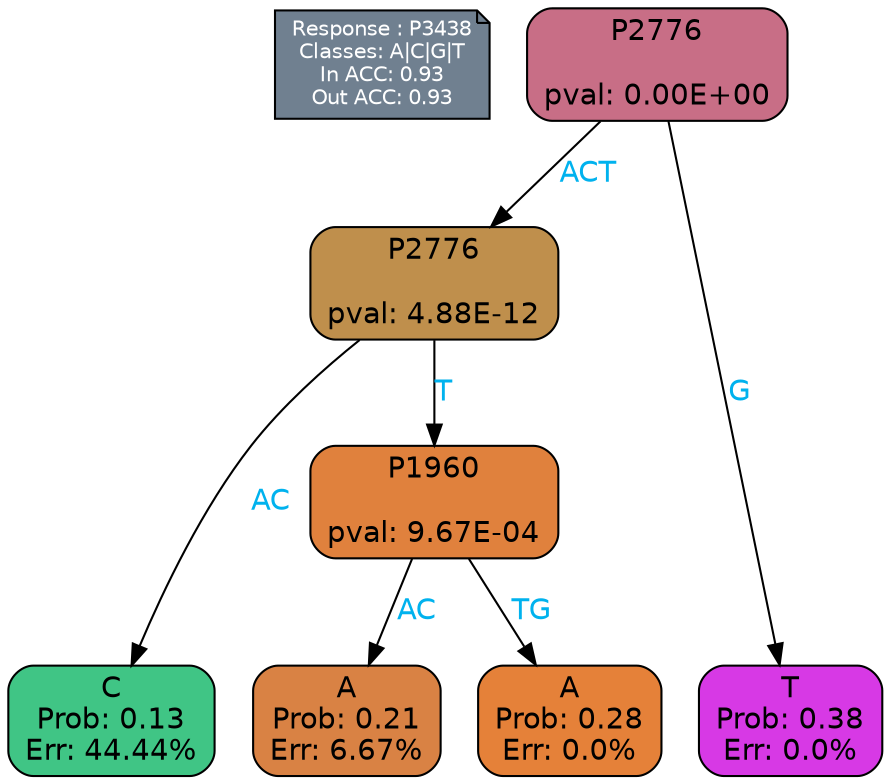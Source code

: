 digraph Tree {
node [shape=box, style="filled, rounded", color="black", fontname=helvetica] ;
graph [ranksep=equally, splines=polylines, bgcolor=transparent, dpi=600] ;
edge [fontname=helvetica] ;
LEGEND [label="Response : P3438
Classes: A|C|G|T
In ACC: 0.93
Out ACC: 0.93
",shape=note,align=left,style=filled,fillcolor="slategray",fontcolor="white",fontsize=10];1 [label="P2776

pval: 0.00E+00", fillcolor="#c86e86"] ;
2 [label="P2776

pval: 4.88E-12", fillcolor="#bf8f4c"] ;
3 [label="C
Prob: 0.13
Err: 44.44%", fillcolor="#40c585"] ;
4 [label="P1960

pval: 9.67E-04", fillcolor="#e0813d"] ;
5 [label="A
Prob: 0.21
Err: 6.67%", fillcolor="#d98244"] ;
6 [label="A
Prob: 0.28
Err: 0.0%", fillcolor="#e58139"] ;
7 [label="T
Prob: 0.38
Err: 0.0%", fillcolor="#d739e5"] ;
1 -> 2 [label="ACT",fontcolor=deepskyblue2] ;
1 -> 7 [label="G",fontcolor=deepskyblue2] ;
2 -> 3 [label="AC",fontcolor=deepskyblue2] ;
2 -> 4 [label="T",fontcolor=deepskyblue2] ;
4 -> 5 [label="AC",fontcolor=deepskyblue2] ;
4 -> 6 [label="TG",fontcolor=deepskyblue2] ;
{rank = same; 3;5;6;7;}{rank = same; LEGEND;1;}}